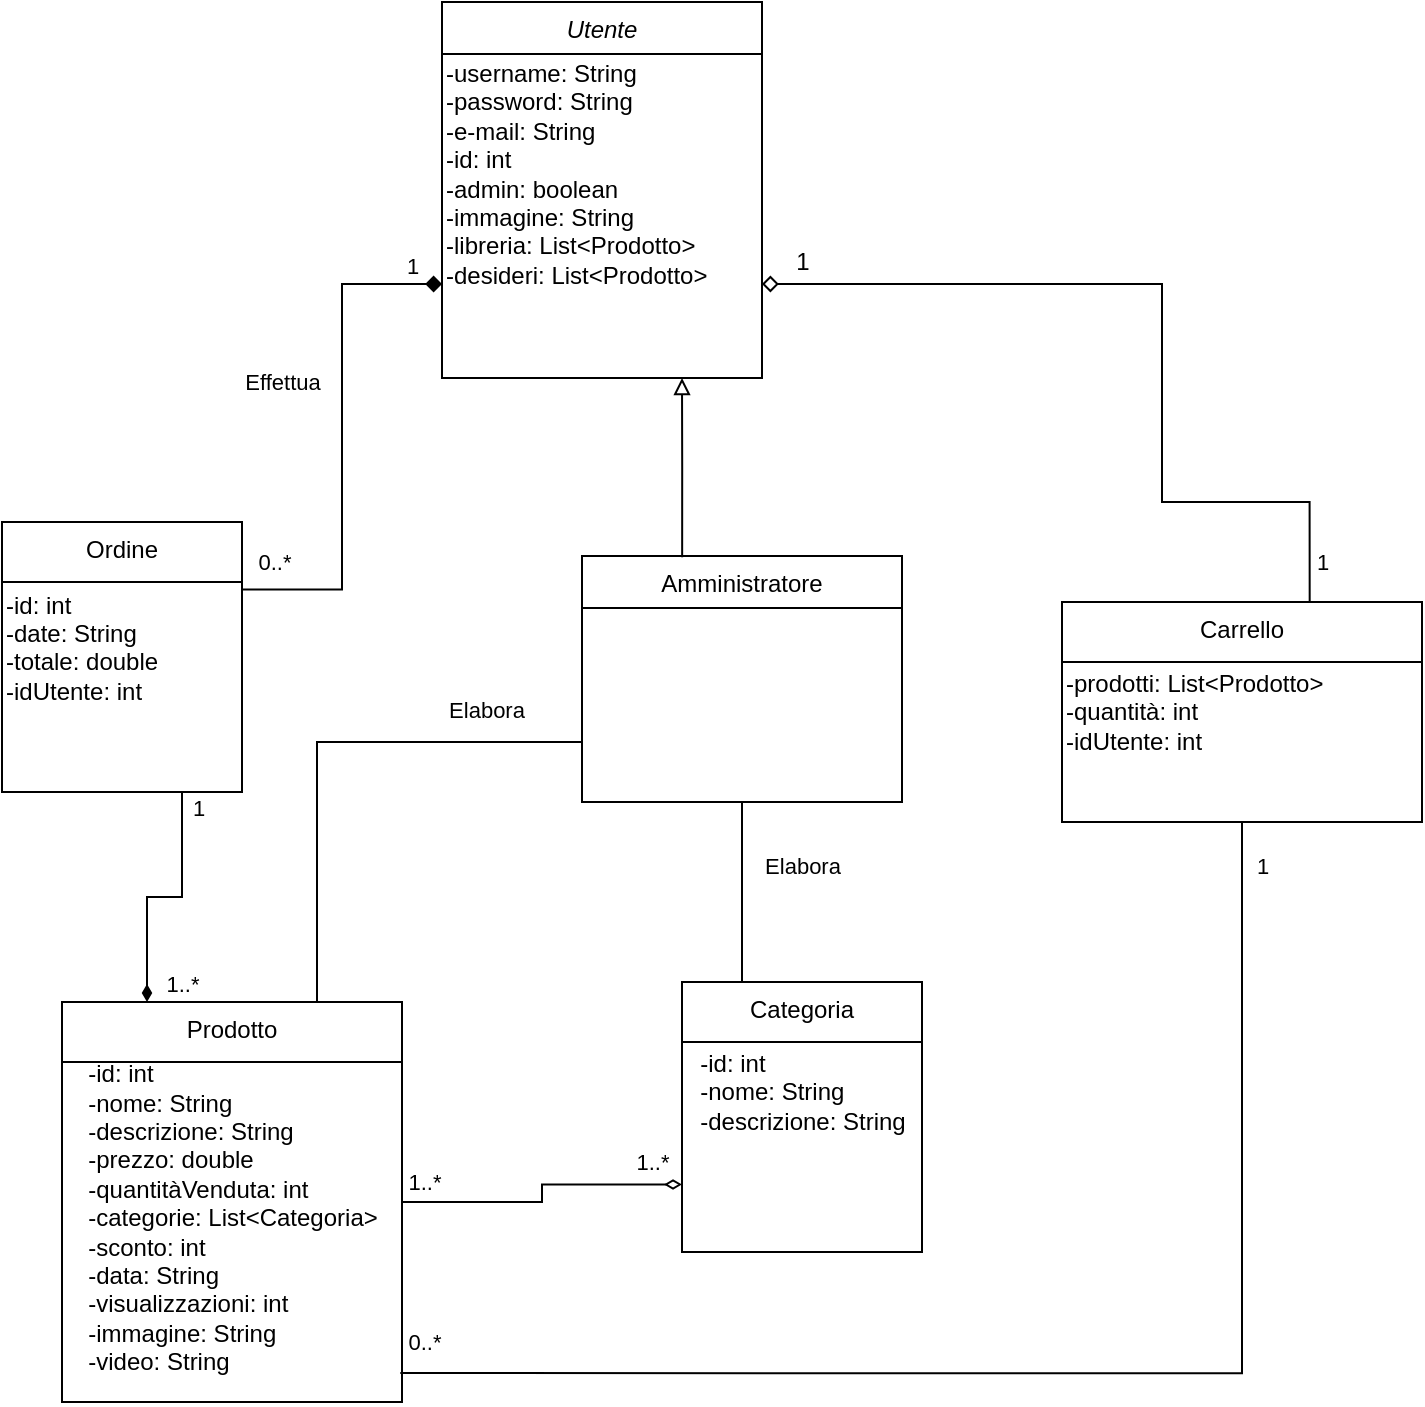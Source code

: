 <mxfile version="13.9.9" type="device"><diagram id="kgpKYQtTHZ0yAKxKKP6v" name="Page-1"><mxGraphModel dx="2201" dy="910" grid="1" gridSize="10" guides="1" tooltips="1" connect="1" arrows="1" fold="1" page="1" pageScale="1" pageWidth="850" pageHeight="1100" math="0" shadow="0"><root><mxCell id="0"/><mxCell id="1" parent="0"/><mxCell id="MhNwWlPvKoZtZlxjkCEr-1" value="Utente" style="swimlane;fontStyle=2;align=center;verticalAlign=top;childLayout=stackLayout;horizontal=1;startSize=26;horizontalStack=0;resizeParent=1;resizeLast=0;collapsible=1;marginBottom=0;rounded=0;shadow=0;strokeWidth=1;" parent="1" vertex="1"><mxGeometry x="-80" y="110" width="160" height="188" as="geometry"><mxRectangle x="220" y="120" width="160" height="26" as="alternateBounds"/></mxGeometry></mxCell><mxCell id="MhNwWlPvKoZtZlxjkCEr-2" value="-username: String&lt;br&gt;-password: String&lt;br&gt;-e-mail: String&lt;br&gt;-id: int&lt;br&gt;-admin: boolean&lt;br&gt;-immagine: String&lt;br&gt;-libreria: List&amp;lt;Prodotto&amp;gt;&lt;br&gt;-desideri: List&amp;lt;Prodotto&amp;gt;" style="text;html=1;align=left;verticalAlign=middle;resizable=0;points=[];autosize=1;" parent="MhNwWlPvKoZtZlxjkCEr-1" vertex="1"><mxGeometry y="26" width="160" height="120" as="geometry"/></mxCell><mxCell id="MhNwWlPvKoZtZlxjkCEr-3" style="edgeStyle=orthogonalEdgeStyle;rounded=0;orthogonalLoop=1;jettySize=auto;html=1;entryX=0.688;entryY=0.003;entryDx=0;entryDy=0;entryPerimeter=0;endArrow=none;endFill=0;startArrow=diamond;startFill=0;exitX=1;exitY=0.75;exitDx=0;exitDy=0;" parent="1" source="MhNwWlPvKoZtZlxjkCEr-1" target="MhNwWlPvKoZtZlxjkCEr-6" edge="1"><mxGeometry relative="1" as="geometry"><mxPoint x="280" y="360" as="sourcePoint"/><Array as="points"><mxPoint x="280" y="251"/><mxPoint x="280" y="360"/><mxPoint x="354" y="360"/></Array></mxGeometry></mxCell><mxCell id="MhNwWlPvKoZtZlxjkCEr-4" value="1" style="edgeLabel;html=1;align=center;verticalAlign=middle;resizable=0;points=[];" parent="MhNwWlPvKoZtZlxjkCEr-3" vertex="1" connectable="0"><mxGeometry x="0.706" relative="1" as="geometry"><mxPoint x="19.31" y="29.97" as="offset"/></mxGeometry></mxCell><mxCell id="MhNwWlPvKoZtZlxjkCEr-5" value="Amministratore" style="swimlane;fontStyle=0;align=center;verticalAlign=top;childLayout=stackLayout;horizontal=1;startSize=26;horizontalStack=0;resizeParent=1;resizeLast=0;collapsible=1;marginBottom=0;rounded=0;shadow=0;strokeWidth=1;" parent="1" vertex="1"><mxGeometry x="-10" y="387" width="160" height="123" as="geometry"><mxRectangle x="340" y="380" width="170" height="26" as="alternateBounds"/></mxGeometry></mxCell><mxCell id="MhNwWlPvKoZtZlxjkCEr-6" value="Carrello&#10;" style="swimlane;fontStyle=0;align=center;verticalAlign=top;childLayout=stackLayout;horizontal=1;startSize=30;horizontalStack=0;resizeParent=1;resizeLast=0;collapsible=1;marginBottom=0;rounded=0;shadow=0;strokeWidth=1;" parent="1" vertex="1"><mxGeometry x="230" y="410" width="180" height="110" as="geometry"><mxRectangle x="130" y="380" width="160" height="26" as="alternateBounds"/></mxGeometry></mxCell><mxCell id="MhNwWlPvKoZtZlxjkCEr-7" value="-prodotti: List&amp;lt;Prodotto&amp;gt;&lt;br&gt;-quantità: int&lt;br&gt;-idUtente: int&lt;br&gt;" style="text;html=1;align=left;verticalAlign=middle;resizable=0;points=[];autosize=1;" parent="MhNwWlPvKoZtZlxjkCEr-6" vertex="1"><mxGeometry y="30" width="180" height="50" as="geometry"/></mxCell><mxCell id="MhNwWlPvKoZtZlxjkCEr-8" value="Categoria" style="swimlane;fontStyle=0;align=center;verticalAlign=top;childLayout=stackLayout;horizontal=1;startSize=30;horizontalStack=0;resizeParent=1;resizeLast=0;collapsible=1;marginBottom=0;rounded=0;shadow=0;strokeWidth=1;" parent="1" vertex="1"><mxGeometry x="40" y="600" width="120" height="135" as="geometry"><mxRectangle x="130" y="380" width="160" height="26" as="alternateBounds"/></mxGeometry></mxCell><mxCell id="MhNwWlPvKoZtZlxjkCEr-9" value="&lt;div style=&quot;text-align: left&quot;&gt;&lt;span&gt;-id: int&lt;/span&gt;&lt;/div&gt;&lt;div style=&quot;text-align: left&quot;&gt;&lt;span&gt;-nome: String&lt;/span&gt;&lt;/div&gt;&lt;div style=&quot;text-align: left&quot;&gt;&lt;span&gt;-descrizione: String&lt;/span&gt;&lt;/div&gt;" style="text;html=1;align=center;verticalAlign=middle;resizable=0;points=[];autosize=1;" parent="MhNwWlPvKoZtZlxjkCEr-8" vertex="1"><mxGeometry y="30" width="120" height="50" as="geometry"/></mxCell><mxCell id="MhNwWlPvKoZtZlxjkCEr-10" value="Ordine" style="swimlane;fontStyle=0;align=center;verticalAlign=top;childLayout=stackLayout;horizontal=1;startSize=30;horizontalStack=0;resizeParent=1;resizeLast=0;collapsible=1;marginBottom=0;rounded=0;shadow=0;strokeWidth=1;" parent="1" vertex="1"><mxGeometry x="-300" y="370" width="120" height="135" as="geometry"><mxRectangle x="130" y="380" width="160" height="26" as="alternateBounds"/></mxGeometry></mxCell><mxCell id="MhNwWlPvKoZtZlxjkCEr-11" value="-id: int&lt;br&gt;-date: String&lt;br&gt;-totale: double&lt;br&gt;-idUtente: int&lt;br&gt;&lt;br&gt;" style="text;html=1;align=left;verticalAlign=middle;resizable=0;points=[];autosize=1;" parent="MhNwWlPvKoZtZlxjkCEr-10" vertex="1"><mxGeometry y="30" width="120" height="80" as="geometry"/></mxCell><mxCell id="MhNwWlPvKoZtZlxjkCEr-12" value="Prodotto&#10;" style="swimlane;fontStyle=0;align=center;verticalAlign=top;childLayout=stackLayout;horizontal=1;startSize=30;horizontalStack=0;resizeParent=1;resizeLast=0;collapsible=1;marginBottom=0;rounded=0;shadow=0;strokeWidth=1;" parent="1" vertex="1"><mxGeometry x="-270" y="610" width="170" height="200" as="geometry"><mxRectangle x="130" y="380" width="160" height="26" as="alternateBounds"/></mxGeometry></mxCell><mxCell id="MhNwWlPvKoZtZlxjkCEr-13" value="&lt;div style=&quot;text-align: left&quot;&gt;&lt;span&gt;-id: int&lt;/span&gt;&lt;/div&gt;&lt;div style=&quot;text-align: left&quot;&gt;&lt;span&gt;-nome: String&lt;/span&gt;&lt;/div&gt;&lt;div style=&quot;text-align: left&quot;&gt;&lt;span&gt;-descrizione: String&lt;/span&gt;&lt;/div&gt;&lt;div style=&quot;text-align: left&quot;&gt;&lt;span&gt;-prezzo: double&lt;/span&gt;&lt;/div&gt;&lt;div style=&quot;text-align: left&quot;&gt;&lt;span&gt;-quantitàVenduta: int&lt;/span&gt;&lt;/div&gt;&lt;div style=&quot;text-align: left&quot;&gt;-categorie: List&amp;lt;Categoria&amp;gt;&lt;/div&gt;&lt;div style=&quot;text-align: left&quot;&gt;-sconto: int&lt;/div&gt;&lt;div style=&quot;text-align: left&quot;&gt;-data: String&lt;/div&gt;&lt;div style=&quot;text-align: left&quot;&gt;-visualizzazioni: int&lt;/div&gt;&lt;div style=&quot;text-align: left&quot;&gt;-immagine: String&lt;/div&gt;&lt;div style=&quot;text-align: left&quot;&gt;-video: String&lt;/div&gt;&lt;div style=&quot;text-align: left&quot;&gt;&lt;br&gt;&lt;/div&gt;" style="text;html=1;align=center;verticalAlign=middle;resizable=0;points=[];autosize=1;" parent="MhNwWlPvKoZtZlxjkCEr-12" vertex="1"><mxGeometry y="30" width="170" height="170" as="geometry"/></mxCell><mxCell id="MhNwWlPvKoZtZlxjkCEr-14" value="" style="endArrow=block;html=1;exitX=0.313;exitY=0.005;exitDx=0;exitDy=0;exitPerimeter=0;entryX=0.75;entryY=1;entryDx=0;entryDy=0;edgeStyle=orthogonalEdgeStyle;rounded=0;endFill=0;" parent="1" source="MhNwWlPvKoZtZlxjkCEr-5" target="MhNwWlPvKoZtZlxjkCEr-1" edge="1"><mxGeometry width="50" height="50" relative="1" as="geometry"><mxPoint x="360" y="300" as="sourcePoint"/><mxPoint x="370" y="340" as="targetPoint"/></mxGeometry></mxCell><mxCell id="MhNwWlPvKoZtZlxjkCEr-16" value="" style="endArrow=diamond;html=1;entryX=0;entryY=0.75;entryDx=0;entryDy=0;edgeStyle=orthogonalEdgeStyle;exitX=1;exitY=0.25;exitDx=0;exitDy=0;rounded=0;endFill=1;" parent="1" source="MhNwWlPvKoZtZlxjkCEr-10" target="MhNwWlPvKoZtZlxjkCEr-1" edge="1"><mxGeometry width="50" height="50" relative="1" as="geometry"><mxPoint x="-20" y="429" as="sourcePoint"/><mxPoint x="120" y="429.0" as="targetPoint"/></mxGeometry></mxCell><mxCell id="MhNwWlPvKoZtZlxjkCEr-17" value="Effettua" style="edgeLabel;html=1;align=center;verticalAlign=middle;resizable=0;points=[];" parent="MhNwWlPvKoZtZlxjkCEr-16" vertex="1" connectable="0"><mxGeometry x="0.071" relative="1" as="geometry"><mxPoint x="-29.97" y="-18.97" as="offset"/></mxGeometry></mxCell><mxCell id="MhNwWlPvKoZtZlxjkCEr-18" value="0..*" style="edgeLabel;html=1;align=center;verticalAlign=middle;resizable=0;points=[];" parent="MhNwWlPvKoZtZlxjkCEr-16" vertex="1" connectable="0"><mxGeometry x="-0.874" y="1" relative="1" as="geometry"><mxPoint y="-12.76" as="offset"/></mxGeometry></mxCell><mxCell id="MhNwWlPvKoZtZlxjkCEr-19" value="1" style="edgeLabel;html=1;align=center;verticalAlign=middle;resizable=0;points=[];" parent="MhNwWlPvKoZtZlxjkCEr-16" vertex="1" connectable="0"><mxGeometry x="0.879" y="1" relative="1" as="geometry"><mxPoint y="-8" as="offset"/></mxGeometry></mxCell><mxCell id="MhNwWlPvKoZtZlxjkCEr-20" value="" style="endArrow=none;html=1;exitX=0.25;exitY=0;exitDx=0;exitDy=0;edgeStyle=orthogonalEdgeStyle;rounded=0;entryX=0.75;entryY=1;entryDx=0;entryDy=0;endFill=0;startArrow=diamondThin;startFill=1;" parent="1" source="MhNwWlPvKoZtZlxjkCEr-12" target="MhNwWlPvKoZtZlxjkCEr-10" edge="1"><mxGeometry width="50" height="50" relative="1" as="geometry"><mxPoint x="-110" y="660" as="sourcePoint"/><mxPoint x="-60" y="500" as="targetPoint"/></mxGeometry></mxCell><mxCell id="MhNwWlPvKoZtZlxjkCEr-25" value="1" style="edgeLabel;html=1;align=center;verticalAlign=middle;resizable=0;points=[];" parent="MhNwWlPvKoZtZlxjkCEr-20" vertex="1" connectable="0"><mxGeometry x="0.881" y="-1" relative="1" as="geometry"><mxPoint x="6.5" y="0.52" as="offset"/></mxGeometry></mxCell><mxCell id="MhNwWlPvKoZtZlxjkCEr-26" value="1..*" style="edgeLabel;html=1;align=center;verticalAlign=middle;resizable=0;points=[];" parent="MhNwWlPvKoZtZlxjkCEr-20" vertex="1" connectable="0"><mxGeometry x="-0.889" y="-1" relative="1" as="geometry"><mxPoint x="16.5" y="-1.9" as="offset"/></mxGeometry></mxCell><mxCell id="MhNwWlPvKoZtZlxjkCEr-22" value="1" style="text;html=1;align=center;verticalAlign=middle;resizable=0;points=[];autosize=1;" parent="1" vertex="1"><mxGeometry x="90" y="230" width="20" height="20" as="geometry"/></mxCell><mxCell id="MhNwWlPvKoZtZlxjkCEr-31" value="" style="endArrow=none;html=1;exitX=0.75;exitY=0;exitDx=0;exitDy=0;entryX=0;entryY=0.5;entryDx=0;entryDy=0;edgeStyle=orthogonalEdgeStyle;rounded=0;" parent="1" source="MhNwWlPvKoZtZlxjkCEr-12" target="MhNwWlPvKoZtZlxjkCEr-5" edge="1"><mxGeometry width="50" height="50" relative="1" as="geometry"><mxPoint x="-130" y="600" as="sourcePoint"/><mxPoint x="-80" y="550" as="targetPoint"/><Array as="points"><mxPoint x="-142" y="480"/><mxPoint x="-10" y="480"/></Array></mxGeometry></mxCell><mxCell id="MhNwWlPvKoZtZlxjkCEr-40" value="Elabora" style="edgeLabel;html=1;align=center;verticalAlign=middle;resizable=0;points=[];" parent="MhNwWlPvKoZtZlxjkCEr-31" vertex="1" connectable="0"><mxGeometry x="0.456" y="1" relative="1" as="geometry"><mxPoint y="-15" as="offset"/></mxGeometry></mxCell><mxCell id="MhNwWlPvKoZtZlxjkCEr-32" value="" style="endArrow=none;html=1;entryX=0.5;entryY=1;entryDx=0;entryDy=0;exitX=0.25;exitY=0;exitDx=0;exitDy=0;edgeStyle=orthogonalEdgeStyle;rounded=0;" parent="1" source="MhNwWlPvKoZtZlxjkCEr-8" target="MhNwWlPvKoZtZlxjkCEr-5" edge="1"><mxGeometry width="50" height="50" relative="1" as="geometry"><mxPoint x="-20" y="590" as="sourcePoint"/><mxPoint x="30" y="540" as="targetPoint"/></mxGeometry></mxCell><mxCell id="MhNwWlPvKoZtZlxjkCEr-41" value="Elabora" style="edgeLabel;html=1;align=center;verticalAlign=middle;resizable=0;points=[];" parent="MhNwWlPvKoZtZlxjkCEr-32" vertex="1" connectable="0"><mxGeometry x="0.318" y="2" relative="1" as="geometry"><mxPoint x="32" y="1" as="offset"/></mxGeometry></mxCell><mxCell id="MhNwWlPvKoZtZlxjkCEr-33" value="" style="endArrow=diamondThin;html=1;exitX=1;exitY=0.5;exitDx=0;exitDy=0;entryX=0;entryY=0.75;entryDx=0;entryDy=0;edgeStyle=orthogonalEdgeStyle;rounded=0;endFill=0;" parent="1" source="MhNwWlPvKoZtZlxjkCEr-12" target="MhNwWlPvKoZtZlxjkCEr-8" edge="1"><mxGeometry width="50" height="50" relative="1" as="geometry"><mxPoint x="30" y="590" as="sourcePoint"/><mxPoint x="80" y="540" as="targetPoint"/></mxGeometry></mxCell><mxCell id="MhNwWlPvKoZtZlxjkCEr-35" value="1..*" style="edgeLabel;html=1;align=center;verticalAlign=middle;resizable=0;points=[];" parent="MhNwWlPvKoZtZlxjkCEr-33" vertex="1" connectable="0"><mxGeometry x="-0.851" y="-1" relative="1" as="geometry"><mxPoint y="-11" as="offset"/></mxGeometry></mxCell><mxCell id="MhNwWlPvKoZtZlxjkCEr-36" value="1..*" style="edgeLabel;html=1;align=center;verticalAlign=middle;resizable=0;points=[];" parent="MhNwWlPvKoZtZlxjkCEr-33" vertex="1" connectable="0"><mxGeometry x="0.798" relative="1" as="geometry"><mxPoint y="-11.26" as="offset"/></mxGeometry></mxCell><mxCell id="MhNwWlPvKoZtZlxjkCEr-34" value="" style="endArrow=none;html=1;entryX=0.5;entryY=1;entryDx=0;entryDy=0;exitX=0.995;exitY=0.915;exitDx=0;exitDy=0;exitPerimeter=0;rounded=0;edgeStyle=orthogonalEdgeStyle;" parent="1" source="MhNwWlPvKoZtZlxjkCEr-13" target="MhNwWlPvKoZtZlxjkCEr-6" edge="1"><mxGeometry width="50" height="50" relative="1" as="geometry"><mxPoint x="100" y="590" as="sourcePoint"/><mxPoint x="150" y="540" as="targetPoint"/></mxGeometry></mxCell><mxCell id="MhNwWlPvKoZtZlxjkCEr-37" value="0..*" style="edgeLabel;html=1;align=center;verticalAlign=middle;resizable=0;points=[];" parent="MhNwWlPvKoZtZlxjkCEr-34" vertex="1" connectable="0"><mxGeometry x="-0.965" relative="1" as="geometry"><mxPoint y="-15.55" as="offset"/></mxGeometry></mxCell><mxCell id="MhNwWlPvKoZtZlxjkCEr-38" value="1" style="edgeLabel;html=1;align=center;verticalAlign=middle;resizable=0;points=[];" parent="MhNwWlPvKoZtZlxjkCEr-34" vertex="1" connectable="0"><mxGeometry x="0.939" y="1" relative="1" as="geometry"><mxPoint x="11" as="offset"/></mxGeometry></mxCell></root></mxGraphModel></diagram></mxfile>